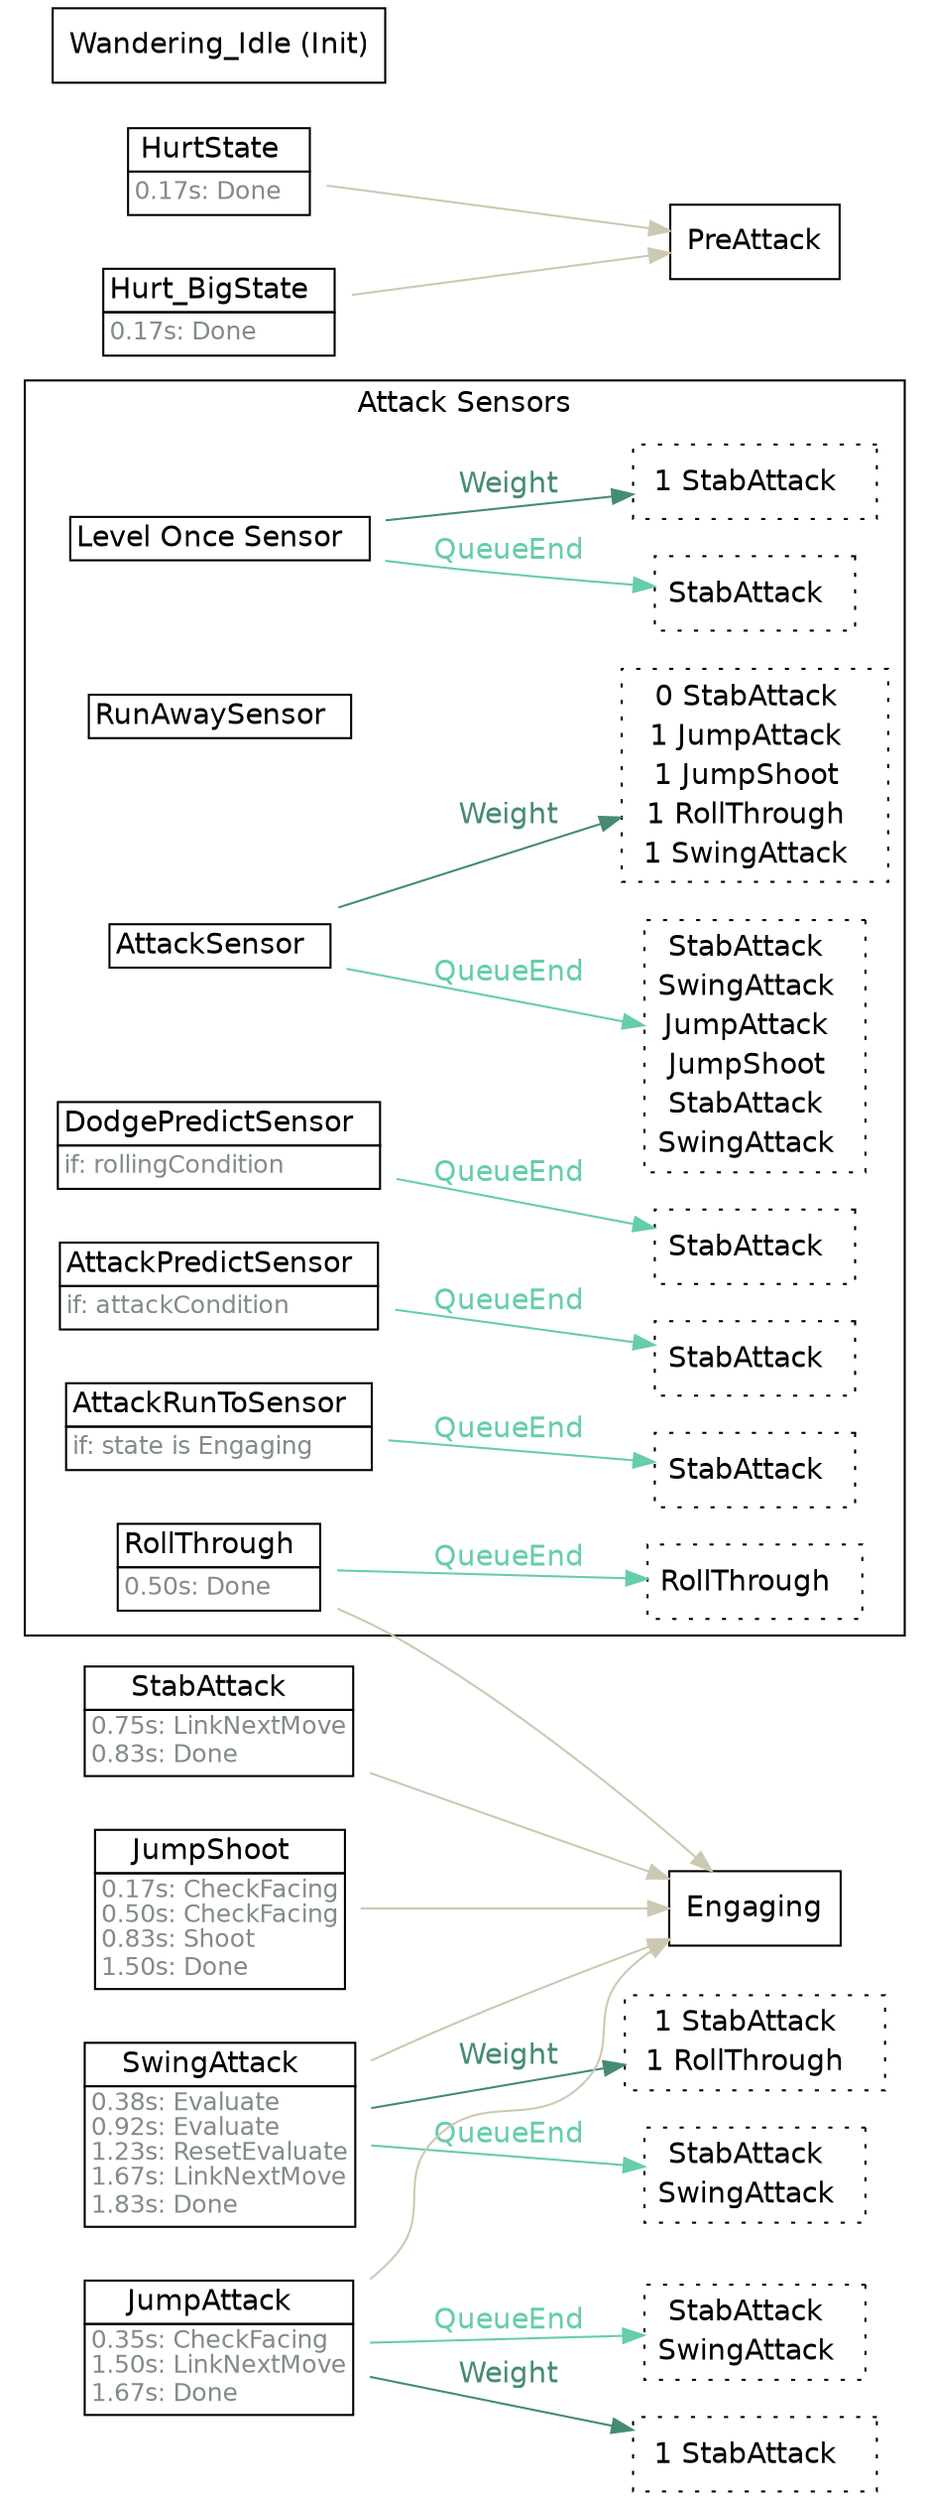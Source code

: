 strict digraph "Foo" {
	"rankdir"="LR";
	node ["shape"="box","fontname"="Helvetica"];
	edge ["fontname"="Helvetica"];
	subgraph "cluster_attacksensors" {
		"rank"="sink";
		"label"="Attack Sensors";
		"fontname"="Helvetica";
		"Level Once Sensor" ["shape"="plaintext","label"=<<TABLE border="0" cellspacing="0" cellborder="1" cellpadding="2"><TR><TD>Level Once Sensor  </TD></TR></TABLE>>]
		"Level Once Sensor_linked" ["shape"="box","style"="dotted","label"=<<TABLE border="0" cellspacing="0" cellborder="0" cellpadding="2"><TR><TD>StabAttack  </TD></TR></TABLE>>,"margin"="0.05"]
		"Level Once Sensor" -> "Level Once Sensor_linked"  ["label"="QueueEnd","color"="aquamarine3","fontcolor"="aquamarine3"]
		"Level Once Sensor_weight" ["shape"="box","style"="dotted","label"=<<TABLE border="0" cellspacing="0" cellborder="0" cellpadding="2"><TR><TD>1 StabAttack  </TD></TR></TABLE>>]
		"Level Once Sensor" -> "Level Once Sensor_weight"  ["label"="Weight","color"="aquamarine4","fontcolor"="aquamarine4"]
		"RunAwaySensor" ["shape"="plaintext","label"=<<TABLE border="0" cellspacing="0" cellborder="1" cellpadding="2"><TR><TD>RunAwaySensor  </TD></TR></TABLE>>]
		"AttackSensor" ["shape"="plaintext","label"=<<TABLE border="0" cellspacing="0" cellborder="1" cellpadding="2"><TR><TD>AttackSensor  </TD></TR></TABLE>>]
		"AttackSensor_linked" ["shape"="box","style"="dotted","label"=<<TABLE border="0" cellspacing="0" cellborder="0" cellpadding="2"><TR><TD>StabAttack  </TD></TR><TR><TD>SwingAttack  </TD></TR><TR><TD>JumpAttack  </TD></TR><TR><TD>JumpShoot  </TD></TR><TR><TD>StabAttack  </TD></TR><TR><TD>SwingAttack  </TD></TR></TABLE>>,"margin"="0.05"]
		"AttackSensor" -> "AttackSensor_linked"  ["label"="QueueEnd","color"="aquamarine3","fontcolor"="aquamarine3"]
		"AttackSensor_weight" ["shape"="box","style"="dotted","label"=<<TABLE border="0" cellspacing="0" cellborder="0" cellpadding="2"><TR><TD>0 StabAttack  </TD></TR><TR><TD>1 JumpAttack  </TD></TR><TR><TD>1 JumpShoot  </TD></TR><TR><TD>1 RollThrough  </TD></TR><TR><TD>1 SwingAttack  </TD></TR></TABLE>>]
		"AttackSensor" -> "AttackSensor_weight"  ["label"="Weight","color"="aquamarine4","fontcolor"="aquamarine4"]
		"DodgePredictSensor" ["shape"="plaintext","label"=<<TABLE border="0" cellspacing="0" cellborder="1" cellpadding="2"><TR><TD>DodgePredictSensor  </TD></TR><TR><TD align="left" balign="left"><FONT point-size="12" color="azure4">if: rollingCondition</FONT>  </TD></TR></TABLE>>]
		"DodgePredictSensor_linked" ["shape"="box","style"="dotted","label"=<<TABLE border="0" cellspacing="0" cellborder="0" cellpadding="2"><TR><TD>StabAttack  </TD></TR></TABLE>>,"margin"="0.05"]
		"DodgePredictSensor" -> "DodgePredictSensor_linked"  ["label"="QueueEnd","color"="aquamarine3","fontcolor"="aquamarine3"]
		"AttackPredictSensor" ["shape"="plaintext","label"=<<TABLE border="0" cellspacing="0" cellborder="1" cellpadding="2"><TR><TD>AttackPredictSensor  </TD></TR><TR><TD align="left" balign="left"><FONT point-size="12" color="azure4">if: attackCondition</FONT>  </TD></TR></TABLE>>]
		"AttackPredictSensor_linked" ["shape"="box","style"="dotted","label"=<<TABLE border="0" cellspacing="0" cellborder="0" cellpadding="2"><TR><TD>StabAttack  </TD></TR></TABLE>>,"margin"="0.05"]
		"AttackPredictSensor" -> "AttackPredictSensor_linked"  ["label"="QueueEnd","color"="aquamarine3","fontcolor"="aquamarine3"]
		"AttackRunToSensor" ["shape"="plaintext","label"=<<TABLE border="0" cellspacing="0" cellborder="1" cellpadding="2"><TR><TD>AttackRunToSensor  </TD></TR><TR><TD align="left" balign="left"><FONT point-size="12" color="azure4">if: state is Engaging</FONT>  </TD></TR></TABLE>>]
		"AttackRunToSensor_linked" ["shape"="box","style"="dotted","label"=<<TABLE border="0" cellspacing="0" cellborder="0" cellpadding="2"><TR><TD>StabAttack  </TD></TR></TABLE>>,"margin"="0.05"]
		"AttackRunToSensor" -> "AttackRunToSensor_linked"  ["label"="QueueEnd","color"="aquamarine3","fontcolor"="aquamarine3"]
		"RollThrough" ["shape"="plaintext","label"=<<TABLE border="0" cellspacing="0" cellborder="1" cellpadding="2"><TR><TD>RollThrough  </TD></TR></TABLE>>]
		"RollThrough_linked" ["shape"="box","style"="dotted","label"=<<TABLE border="0" cellspacing="0" cellborder="0" cellpadding="2"><TR><TD>RollThrough  </TD></TR></TABLE>>,"margin"="0.05"]
		"RollThrough" -> "RollThrough_linked"  ["label"="QueueEnd","color"="aquamarine3","fontcolor"="aquamarine3"]
	}
	
	"StabAttack" -> "Engaging"  ["color"="cornsilk3","fontcolor"="cornsilk3"]
	"StabAttack" ["shape"="plaintext","label"=<<TABLE border="0" cellspacing="0" cellborder="1" cellpadding="2"><TR><TD>StabAttack  </TD></TR><TR><TD align="left" balign="left"><FONT point-size="12" color="azure4">0.75s: LinkNextMove<br/>0.83s: Done</FONT>  </TD></TR></TABLE>>]
	"SwingAttack" -> "Engaging"  ["color"="cornsilk3","fontcolor"="cornsilk3"]
	"SwingAttack_linked" ["shape"="box","style"="dotted","label"=<<TABLE border="0" cellspacing="0" cellborder="0" cellpadding="2"><TR><TD>StabAttack  </TD></TR><TR><TD>SwingAttack  </TD></TR></TABLE>>,"margin"="0.05"]
	"SwingAttack" -> "SwingAttack_linked"  ["label"="QueueEnd","color"="aquamarine3","fontcolor"="aquamarine3"]
	"SwingAttack_weight" ["shape"="box","style"="dotted","label"=<<TABLE border="0" cellspacing="0" cellborder="0" cellpadding="2"><TR><TD>1 StabAttack  </TD></TR><TR><TD>1 RollThrough  </TD></TR></TABLE>>]
	"SwingAttack" -> "SwingAttack_weight"  ["label"="Weight","color"="aquamarine4","fontcolor"="aquamarine4"]
	"SwingAttack" ["shape"="plaintext","label"=<<TABLE border="0" cellspacing="0" cellborder="1" cellpadding="2"><TR><TD>SwingAttack  </TD></TR><TR><TD align="left" balign="left"><FONT point-size="12" color="azure4">0.38s: Evaluate<br/>0.92s: Evaluate<br/>1.23s: ResetEvaluate<br/>1.67s: LinkNextMove<br/>1.83s: Done</FONT>  </TD></TR></TABLE>>]
	"JumpAttack" -> "Engaging"  ["color"="cornsilk3","fontcolor"="cornsilk3"]
	"JumpAttack_linked" ["shape"="box","style"="dotted","label"=<<TABLE border="0" cellspacing="0" cellborder="0" cellpadding="2"><TR><TD>StabAttack  </TD></TR><TR><TD>SwingAttack  </TD></TR></TABLE>>,"margin"="0.05"]
	"JumpAttack" -> "JumpAttack_linked"  ["label"="QueueEnd","color"="aquamarine3","fontcolor"="aquamarine3"]
	"JumpAttack_weight" ["shape"="box","style"="dotted","label"=<<TABLE border="0" cellspacing="0" cellborder="0" cellpadding="2"><TR><TD>1 StabAttack  </TD></TR></TABLE>>]
	"JumpAttack" -> "JumpAttack_weight"  ["label"="Weight","color"="aquamarine4","fontcolor"="aquamarine4"]
	"JumpAttack" ["shape"="plaintext","label"=<<TABLE border="0" cellspacing="0" cellborder="1" cellpadding="2"><TR><TD>JumpAttack  </TD></TR><TR><TD align="left" balign="left"><FONT point-size="12" color="azure4">0.35s: CheckFacing<br/>1.50s: LinkNextMove<br/>1.67s: Done</FONT>  </TD></TR></TABLE>>]
	"JumpShoot" -> "Engaging"  ["color"="cornsilk3","fontcolor"="cornsilk3"]
	"JumpShoot" ["shape"="plaintext","label"=<<TABLE border="0" cellspacing="0" cellborder="1" cellpadding="2"><TR><TD>JumpShoot  </TD></TR><TR><TD align="left" balign="left"><FONT point-size="12" color="azure4">0.17s: CheckFacing<br/>0.50s: CheckFacing<br/>0.83s: Shoot<br/>1.50s: Done</FONT>  </TD></TR></TABLE>>]
	"HurtState" -> "PreAttack"  ["color"="cornsilk3","fontcolor"="cornsilk3"]
	"HurtState" ["shape"="plaintext","label"=<<TABLE border="0" cellspacing="0" cellborder="1" cellpadding="2"><TR><TD>HurtState  </TD></TR><TR><TD align="left" balign="left"><FONT point-size="12" color="azure4">0.17s: Done</FONT>  </TD></TR></TABLE>>]
	"Hurt_BigState" -> "PreAttack"  ["color"="cornsilk3","fontcolor"="cornsilk3"]
	"Hurt_BigState" ["shape"="plaintext","label"=<<TABLE border="0" cellspacing="0" cellborder="1" cellpadding="2"><TR><TD>Hurt_BigState  </TD></TR><TR><TD align="left" balign="left"><FONT point-size="12" color="azure4">0.17s: Done</FONT>  </TD></TR></TABLE>>]
	"RollThrough" -> "Engaging"  ["color"="cornsilk3","fontcolor"="cornsilk3"]
	"RollThrough" ["shape"="plaintext","label"=<<TABLE border="0" cellspacing="0" cellborder="1" cellpadding="2"><TR><TD>RollThrough  </TD></TR><TR><TD align="left" balign="left"><FONT point-size="12" color="azure4">0.50s: Done</FONT>  </TD></TR></TABLE>>]
	"Wandering_Idle" ["label"="Wandering_Idle (Init)"]
}

